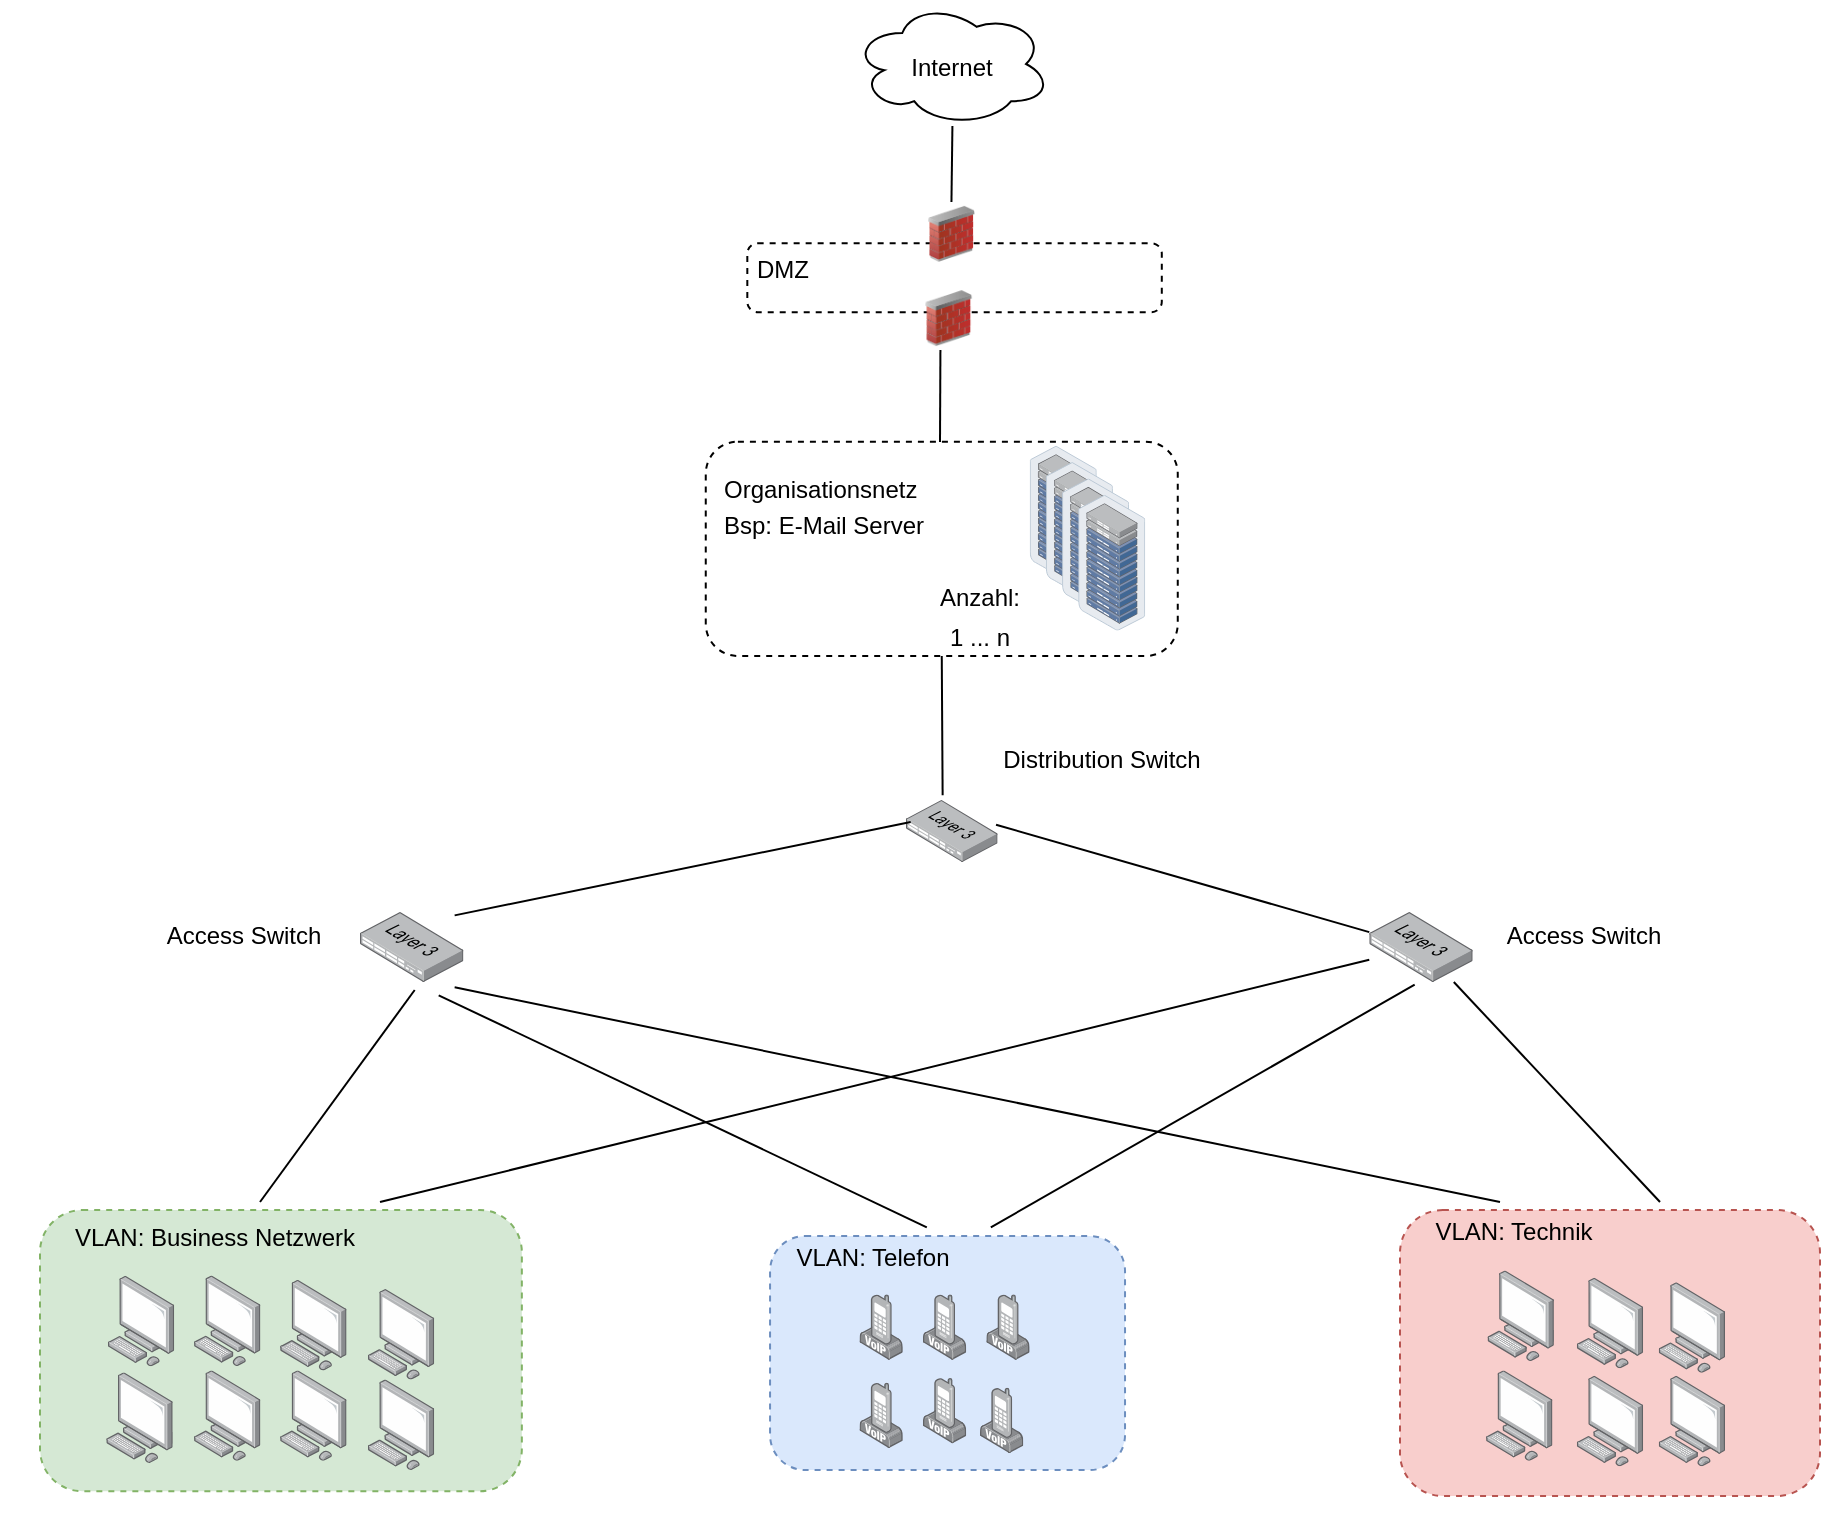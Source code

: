 <mxfile version="24.4.0" type="github">
  <diagram name="Seite-1" id="UgNp4CsegLJwjOinKvmV">
    <mxGraphModel dx="2778" dy="1912" grid="1" gridSize="10" guides="1" tooltips="1" connect="1" arrows="1" fold="1" page="1" pageScale="1" pageWidth="1169" pageHeight="827" math="0" shadow="0">
      <root>
        <mxCell id="0" />
        <mxCell id="1" parent="0" />
        <mxCell id="9SLDAZQ2YVIZSHfqmBoz-54" value="" style="group" vertex="1" connectable="0" parent="1">
          <mxGeometry x="-633.61" y="-790" width="99.02" height="62" as="geometry" />
        </mxCell>
        <mxCell id="9SLDAZQ2YVIZSHfqmBoz-32" value="" style="ellipse;shape=cloud;whiteSpace=wrap;html=1;" vertex="1" parent="9SLDAZQ2YVIZSHfqmBoz-54">
          <mxGeometry width="99.02" height="62" as="geometry" />
        </mxCell>
        <mxCell id="9SLDAZQ2YVIZSHfqmBoz-46" value="&lt;font style=&quot;font-size: 12px;&quot;&gt;Internet&lt;/font&gt;" style="text;strokeColor=none;fillColor=none;html=1;align=center;verticalAlign=middle;whiteSpace=wrap;rounded=0;fontSize=16;" vertex="1" parent="9SLDAZQ2YVIZSHfqmBoz-54">
          <mxGeometry x="24.755" y="19.375" width="49.51" height="23.25" as="geometry" />
        </mxCell>
        <mxCell id="9SLDAZQ2YVIZSHfqmBoz-31" value="" style="image;points=[];aspect=fixed;html=1;align=center;shadow=0;dashed=0;image=img/lib/allied_telesis/switch/Switch_52_port_L3.svg;" vertex="1" parent="1">
          <mxGeometry x="-607" y="-391" width="45.8" height="31" as="geometry" />
        </mxCell>
        <mxCell id="9SLDAZQ2YVIZSHfqmBoz-48" value="" style="group" vertex="1" connectable="0" parent="1">
          <mxGeometry x="-360" y="-186" width="210" height="143" as="geometry" />
        </mxCell>
        <mxCell id="9SLDAZQ2YVIZSHfqmBoz-47" value="" style="rounded=1;whiteSpace=wrap;html=1;dashed=1;fillColor=#f8cecc;strokeColor=#b85450;" vertex="1" parent="9SLDAZQ2YVIZSHfqmBoz-48">
          <mxGeometry width="210.0" height="143" as="geometry" />
        </mxCell>
        <mxCell id="9SLDAZQ2YVIZSHfqmBoz-59" value="&lt;font style=&quot;font-size: 12px;&quot;&gt;VLAN: Technik&lt;/font&gt;" style="text;strokeColor=none;fillColor=none;html=1;align=center;verticalAlign=middle;whiteSpace=wrap;rounded=0;fontSize=16;" vertex="1" parent="9SLDAZQ2YVIZSHfqmBoz-48">
          <mxGeometry x="-27.268" y="2.053" width="167.561" height="13.619" as="geometry" />
        </mxCell>
        <mxCell id="9SLDAZQ2YVIZSHfqmBoz-60" value="" style="group" vertex="1" connectable="0" parent="9SLDAZQ2YVIZSHfqmBoz-48">
          <mxGeometry x="42.951" y="30.265" width="119.707" height="99.419" as="geometry" />
        </mxCell>
        <mxCell id="9SLDAZQ2YVIZSHfqmBoz-22" value="" style="image;points=[];aspect=fixed;html=1;align=center;shadow=0;dashed=0;image=img/lib/allied_telesis/computer_and_terminals/Personal_Computer.svg;" vertex="1" parent="9SLDAZQ2YVIZSHfqmBoz-60">
          <mxGeometry y="49.937" width="33.366" height="45.22" as="geometry" />
        </mxCell>
        <mxCell id="9SLDAZQ2YVIZSHfqmBoz-23" value="" style="image;points=[];aspect=fixed;html=1;align=center;shadow=0;dashed=0;image=img/lib/allied_telesis/computer_and_terminals/Personal_Computer.svg;" vertex="1" parent="9SLDAZQ2YVIZSHfqmBoz-60">
          <mxGeometry x="86.341" y="5.902" width="33.366" height="45.22" as="geometry" />
        </mxCell>
        <mxCell id="9SLDAZQ2YVIZSHfqmBoz-24" value="" style="image;points=[];aspect=fixed;html=1;align=center;shadow=0;dashed=0;image=img/lib/allied_telesis/computer_and_terminals/Personal_Computer.svg;" vertex="1" parent="9SLDAZQ2YVIZSHfqmBoz-60">
          <mxGeometry x="45.366" y="3.632" width="33.366" height="45.22" as="geometry" />
        </mxCell>
        <mxCell id="9SLDAZQ2YVIZSHfqmBoz-25" value="" style="image;points=[];aspect=fixed;html=1;align=center;shadow=0;dashed=0;image=img/lib/allied_telesis/computer_and_terminals/Personal_Computer.svg;" vertex="1" parent="9SLDAZQ2YVIZSHfqmBoz-60">
          <mxGeometry x="0.732" width="33.366" height="45.22" as="geometry" />
        </mxCell>
        <mxCell id="9SLDAZQ2YVIZSHfqmBoz-26" value="" style="image;points=[];aspect=fixed;html=1;align=center;shadow=0;dashed=0;image=img/lib/allied_telesis/computer_and_terminals/Personal_Computer.svg;" vertex="1" parent="9SLDAZQ2YVIZSHfqmBoz-60">
          <mxGeometry x="86.341" y="52.66" width="33.366" height="45.22" as="geometry" />
        </mxCell>
        <mxCell id="9SLDAZQ2YVIZSHfqmBoz-27" value="" style="image;points=[];aspect=fixed;html=1;align=center;shadow=0;dashed=0;image=img/lib/allied_telesis/computer_and_terminals/Personal_Computer.svg;" vertex="1" parent="9SLDAZQ2YVIZSHfqmBoz-60">
          <mxGeometry x="45.366" y="52.66" width="33.366" height="45.22" as="geometry" />
        </mxCell>
        <mxCell id="9SLDAZQ2YVIZSHfqmBoz-52" value="" style="group" vertex="1" connectable="0" parent="1">
          <mxGeometry x="-674.97" y="-173" width="181.75" height="117" as="geometry" />
        </mxCell>
        <mxCell id="9SLDAZQ2YVIZSHfqmBoz-51" value="" style="rounded=1;whiteSpace=wrap;html=1;dashed=1;fillColor=#dae8fc;strokeColor=#6c8ebf;" vertex="1" parent="9SLDAZQ2YVIZSHfqmBoz-52">
          <mxGeometry width="177.484" height="117.0" as="geometry" />
        </mxCell>
        <mxCell id="9SLDAZQ2YVIZSHfqmBoz-30" value="" style="group" vertex="1" connectable="0" parent="9SLDAZQ2YVIZSHfqmBoz-52">
          <mxGeometry x="44.738" y="29.068" width="130.804" height="96.216" as="geometry" />
        </mxCell>
        <mxCell id="9SLDAZQ2YVIZSHfqmBoz-17" value="" style="image;points=[];aspect=fixed;html=1;align=center;shadow=0;dashed=0;image=img/lib/allied_telesis/computer_and_terminals/VOIP_IP_phone.svg;" vertex="1" parent="9SLDAZQ2YVIZSHfqmBoz-30">
          <mxGeometry x="31.71" y="41.757" width="21.633" height="32.883" as="geometry" />
        </mxCell>
        <mxCell id="9SLDAZQ2YVIZSHfqmBoz-21" value="" style="group" vertex="1" connectable="0" parent="9SLDAZQ2YVIZSHfqmBoz-30">
          <mxGeometry width="130.804" height="96.216" as="geometry" />
        </mxCell>
        <mxCell id="9SLDAZQ2YVIZSHfqmBoz-15" value="" style="image;points=[];aspect=fixed;html=1;align=center;shadow=0;dashed=0;image=img/lib/allied_telesis/computer_and_terminals/VOIP_IP_phone.svg;" vertex="1" parent="9SLDAZQ2YVIZSHfqmBoz-21">
          <mxGeometry x="63.42" width="21.633" height="32.883" as="geometry" />
        </mxCell>
        <mxCell id="9SLDAZQ2YVIZSHfqmBoz-16" value="" style="image;points=[];aspect=fixed;html=1;align=center;shadow=0;dashed=0;image=img/lib/allied_telesis/computer_and_terminals/VOIP_IP_phone.svg;" vertex="1" parent="9SLDAZQ2YVIZSHfqmBoz-21">
          <mxGeometry x="60.249" y="46.679" width="21.633" height="32.883" as="geometry" />
        </mxCell>
        <mxCell id="9SLDAZQ2YVIZSHfqmBoz-18" value="" style="image;points=[];aspect=fixed;html=1;align=center;shadow=0;dashed=0;image=img/lib/allied_telesis/computer_and_terminals/VOIP_IP_phone.svg;" vertex="1" parent="9SLDAZQ2YVIZSHfqmBoz-21">
          <mxGeometry x="31.71" width="21.633" height="32.883" as="geometry" />
        </mxCell>
        <mxCell id="9SLDAZQ2YVIZSHfqmBoz-19" value="" style="image;points=[];aspect=fixed;html=1;align=center;shadow=0;dashed=0;image=img/lib/allied_telesis/computer_and_terminals/VOIP_IP_phone.svg;" vertex="1" parent="9SLDAZQ2YVIZSHfqmBoz-21">
          <mxGeometry y="44.139" width="21.633" height="32.883" as="geometry" />
        </mxCell>
        <mxCell id="9SLDAZQ2YVIZSHfqmBoz-20" value="" style="image;points=[];aspect=fixed;html=1;align=center;shadow=0;dashed=0;image=img/lib/allied_telesis/computer_and_terminals/VOIP_IP_phone.svg;" vertex="1" parent="9SLDAZQ2YVIZSHfqmBoz-21">
          <mxGeometry width="21.633" height="32.883" as="geometry" />
        </mxCell>
        <mxCell id="9SLDAZQ2YVIZSHfqmBoz-58" value="&lt;font style=&quot;font-size: 12px;&quot;&gt;VLAN: Telefon&lt;/font&gt;" style="text;strokeColor=none;fillColor=none;html=1;align=center;verticalAlign=middle;whiteSpace=wrap;rounded=0;fontSize=16;" vertex="1" parent="9SLDAZQ2YVIZSHfqmBoz-52">
          <mxGeometry x="-39.996" y="2.54" width="182.948" height="13.081" as="geometry" />
        </mxCell>
        <mxCell id="9SLDAZQ2YVIZSHfqmBoz-53" value="&lt;font style=&quot;font-size: 12px;&quot;&gt;Distribution Switch&lt;/font&gt;" style="text;strokeColor=none;fillColor=none;html=1;align=center;verticalAlign=middle;whiteSpace=wrap;rounded=0;fontSize=16;" vertex="1" parent="1">
          <mxGeometry x="-561.2" y="-438" width="104" height="50" as="geometry" />
        </mxCell>
        <mxCell id="9SLDAZQ2YVIZSHfqmBoz-55" value="" style="image;points=[];aspect=fixed;html=1;align=center;shadow=0;dashed=0;image=img/lib/allied_telesis/switch/Switch_52_port_L3.svg;" vertex="1" parent="1">
          <mxGeometry x="-880" y="-335" width="51.71" height="35" as="geometry" />
        </mxCell>
        <mxCell id="9SLDAZQ2YVIZSHfqmBoz-56" value="" style="image;points=[];aspect=fixed;html=1;align=center;shadow=0;dashed=0;image=img/lib/allied_telesis/switch/Switch_52_port_L3.svg;" vertex="1" parent="1">
          <mxGeometry x="-375.36" y="-335" width="51.71" height="35" as="geometry" />
        </mxCell>
        <mxCell id="9SLDAZQ2YVIZSHfqmBoz-63" value="" style="group" vertex="1" connectable="0" parent="1">
          <mxGeometry x="-1040" y="-186" width="250" height="150" as="geometry" />
        </mxCell>
        <mxCell id="9SLDAZQ2YVIZSHfqmBoz-50" value="" style="group" vertex="1" connectable="0" parent="9SLDAZQ2YVIZSHfqmBoz-63">
          <mxGeometry width="250" height="150" as="geometry" />
        </mxCell>
        <mxCell id="9SLDAZQ2YVIZSHfqmBoz-49" value="" style="rounded=1;whiteSpace=wrap;html=1;dashed=1;fillColor=#d5e8d4;strokeColor=#82b366;" vertex="1" parent="9SLDAZQ2YVIZSHfqmBoz-50">
          <mxGeometry width="240.923" height="140.634" as="geometry" />
        </mxCell>
        <mxCell id="9SLDAZQ2YVIZSHfqmBoz-29" value="" style="group" vertex="1" connectable="0" parent="9SLDAZQ2YVIZSHfqmBoz-50">
          <mxGeometry x="33.077" y="32.927" width="216.923" height="129.512" as="geometry" />
        </mxCell>
        <mxCell id="9SLDAZQ2YVIZSHfqmBoz-1" value="" style="image;points=[];aspect=fixed;html=1;align=center;shadow=0;dashed=0;image=img/lib/allied_telesis/computer_and_terminals/Personal_Computer.svg;" vertex="1" parent="9SLDAZQ2YVIZSHfqmBoz-29">
          <mxGeometry y="48.293" width="33.366" height="45.22" as="geometry" />
        </mxCell>
        <mxCell id="9SLDAZQ2YVIZSHfqmBoz-5" value="" style="image;points=[];aspect=fixed;html=1;align=center;shadow=0;dashed=0;image=img/lib/allied_telesis/computer_and_terminals/Personal_Computer.svg;" vertex="1" parent="9SLDAZQ2YVIZSHfqmBoz-29">
          <mxGeometry x="0.769" width="33.366" height="45.22" as="geometry" />
        </mxCell>
        <mxCell id="9SLDAZQ2YVIZSHfqmBoz-57" value="&lt;font style=&quot;font-size: 12px;&quot;&gt;VLAN: Business Netzwerk&lt;/font&gt;" style="text;strokeColor=none;fillColor=none;html=1;align=center;verticalAlign=middle;whiteSpace=wrap;rounded=0;fontSize=16;" vertex="1" parent="9SLDAZQ2YVIZSHfqmBoz-50">
          <mxGeometry x="-20" y="5.12" width="214.62" height="13.17" as="geometry" />
        </mxCell>
        <mxCell id="9SLDAZQ2YVIZSHfqmBoz-2" value="" style="image;points=[];aspect=fixed;html=1;align=center;shadow=0;dashed=0;image=img/lib/allied_telesis/computer_and_terminals/Personal_Computer.svg;" vertex="1" parent="9SLDAZQ2YVIZSHfqmBoz-63">
          <mxGeometry x="163.846" y="39.512" width="33.366" height="45.22" as="geometry" />
        </mxCell>
        <mxCell id="9SLDAZQ2YVIZSHfqmBoz-3" value="" style="image;points=[];aspect=fixed;html=1;align=center;shadow=0;dashed=0;image=img/lib/allied_telesis/computer_and_terminals/Personal_Computer.svg;" vertex="1" parent="9SLDAZQ2YVIZSHfqmBoz-63">
          <mxGeometry x="120" y="34.976" width="33.366" height="45.22" as="geometry" />
        </mxCell>
        <mxCell id="9SLDAZQ2YVIZSHfqmBoz-4" value="" style="image;points=[];aspect=fixed;html=1;align=center;shadow=0;dashed=0;image=img/lib/allied_telesis/computer_and_terminals/Personal_Computer.svg;" vertex="1" parent="9SLDAZQ2YVIZSHfqmBoz-63">
          <mxGeometry x="76.923" y="32.78" width="33.366" height="45.22" as="geometry" />
        </mxCell>
        <mxCell id="9SLDAZQ2YVIZSHfqmBoz-6" value="" style="image;points=[];aspect=fixed;html=1;align=center;shadow=0;dashed=0;image=img/lib/allied_telesis/computer_and_terminals/Personal_Computer.svg;" vertex="1" parent="9SLDAZQ2YVIZSHfqmBoz-63">
          <mxGeometry x="120" y="80.195" width="33.366" height="45.22" as="geometry" />
        </mxCell>
        <mxCell id="9SLDAZQ2YVIZSHfqmBoz-7" value="" style="image;points=[];aspect=fixed;html=1;align=center;shadow=0;dashed=0;image=img/lib/allied_telesis/computer_and_terminals/Personal_Computer.svg;" vertex="1" parent="9SLDAZQ2YVIZSHfqmBoz-63">
          <mxGeometry x="76.923" y="80.195" width="33.366" height="45.22" as="geometry" />
        </mxCell>
        <mxCell id="9SLDAZQ2YVIZSHfqmBoz-8" value="" style="image;points=[];aspect=fixed;html=1;align=center;shadow=0;dashed=0;image=img/lib/allied_telesis/computer_and_terminals/Personal_Computer.svg;" vertex="1" parent="9SLDAZQ2YVIZSHfqmBoz-63">
          <mxGeometry x="163.846" y="84.732" width="33.366" height="45.22" as="geometry" />
        </mxCell>
        <mxCell id="9SLDAZQ2YVIZSHfqmBoz-65" value="" style="group" vertex="1" connectable="0" parent="1">
          <mxGeometry x="-707.12" y="-580" width="236" height="117" as="geometry" />
        </mxCell>
        <mxCell id="9SLDAZQ2YVIZSHfqmBoz-37" value="" style="rounded=1;whiteSpace=wrap;html=1;dashed=1;" vertex="1" parent="9SLDAZQ2YVIZSHfqmBoz-65">
          <mxGeometry y="9.818" width="236" height="107.182" as="geometry" />
        </mxCell>
        <mxCell id="9SLDAZQ2YVIZSHfqmBoz-43" value="" style="group" vertex="1" connectable="0" parent="9SLDAZQ2YVIZSHfqmBoz-65">
          <mxGeometry x="161.997" y="11.864" width="57.739" height="101.455" as="geometry" />
        </mxCell>
        <mxCell id="9SLDAZQ2YVIZSHfqmBoz-38" value="" style="image;points=[];aspect=fixed;html=1;align=center;shadow=0;dashed=0;image=img/lib/allied_telesis/storage/Datacenter_Server_Rack_ToR.svg;" vertex="1" parent="9SLDAZQ2YVIZSHfqmBoz-43">
          <mxGeometry width="33.493" height="67.89" as="geometry" />
        </mxCell>
        <mxCell id="9SLDAZQ2YVIZSHfqmBoz-39" value="" style="image;points=[];aspect=fixed;html=1;align=center;shadow=0;dashed=0;image=img/lib/allied_telesis/storage/Datacenter_Server_Rack_ToR.svg;" vertex="1" parent="9SLDAZQ2YVIZSHfqmBoz-43">
          <mxGeometry x="8.082" y="8.182" width="33.493" height="67.89" as="geometry" />
        </mxCell>
        <mxCell id="9SLDAZQ2YVIZSHfqmBoz-40" value="" style="image;points=[];aspect=fixed;html=1;align=center;shadow=0;dashed=0;image=img/lib/allied_telesis/storage/Datacenter_Server_Rack_ToR.svg;" vertex="1" parent="9SLDAZQ2YVIZSHfqmBoz-43">
          <mxGeometry x="16.164" y="16.364" width="33.493" height="67.89" as="geometry" />
        </mxCell>
        <mxCell id="9SLDAZQ2YVIZSHfqmBoz-41" value="" style="image;points=[];aspect=fixed;html=1;align=center;shadow=0;dashed=0;image=img/lib/allied_telesis/storage/Datacenter_Server_Rack_ToR.svg;" vertex="1" parent="9SLDAZQ2YVIZSHfqmBoz-43">
          <mxGeometry x="24.247" y="24.545" width="33.493" height="67.89" as="geometry" />
        </mxCell>
        <mxCell id="9SLDAZQ2YVIZSHfqmBoz-44" value="&lt;font style=&quot;font-size: 12px;&quot;&gt;Organisationsnetz&lt;/font&gt;&lt;div style=&quot;line-height: 160%; font-size: 12px;&quot;&gt;&lt;font style=&quot;font-size: 12px;&quot;&gt;Bsp: E-Mail Server&lt;/font&gt;&lt;/div&gt;" style="text;strokeColor=none;fillColor=none;html=1;align=left;verticalAlign=middle;whiteSpace=wrap;rounded=0;fontSize=16;" vertex="1" parent="9SLDAZQ2YVIZSHfqmBoz-65">
          <mxGeometry x="7.61" y="9.82" width="143.53" height="64.23" as="geometry" />
        </mxCell>
        <mxCell id="9SLDAZQ2YVIZSHfqmBoz-45" value="&lt;font style=&quot;font-size: 12px;&quot;&gt;Anzahl: 1 ... n&lt;/font&gt;" style="text;strokeColor=none;fillColor=none;html=1;align=center;verticalAlign=middle;whiteSpace=wrap;rounded=0;fontSize=16;" vertex="1" parent="9SLDAZQ2YVIZSHfqmBoz-65">
          <mxGeometry x="113.151" y="83.455" width="48.493" height="24.545" as="geometry" />
        </mxCell>
        <mxCell id="9SLDAZQ2YVIZSHfqmBoz-67" value="" style="group" vertex="1" connectable="0" parent="1">
          <mxGeometry x="-689.1" y="-690" width="210" height="74" as="geometry" />
        </mxCell>
        <mxCell id="9SLDAZQ2YVIZSHfqmBoz-33" value="" style="rounded=1;whiteSpace=wrap;html=1;dashed=1;" vertex="1" parent="9SLDAZQ2YVIZSHfqmBoz-67">
          <mxGeometry x="2.759" y="20.651" width="207.241" height="34.419" as="geometry" />
        </mxCell>
        <mxCell id="9SLDAZQ2YVIZSHfqmBoz-34" value="&lt;font style=&quot;font-size: 12px;&quot;&gt;DMZ&lt;/font&gt;" style="text;strokeColor=none;fillColor=none;html=1;align=center;verticalAlign=middle;whiteSpace=wrap;rounded=0;fontSize=16;" vertex="1" parent="9SLDAZQ2YVIZSHfqmBoz-67">
          <mxGeometry y="18.93" width="41.379" height="25.814" as="geometry" />
        </mxCell>
        <mxCell id="9SLDAZQ2YVIZSHfqmBoz-35" value="" style="image;html=1;image=img/lib/clip_art/networking/Firewall_02_128x128.png" vertex="1" parent="9SLDAZQ2YVIZSHfqmBoz-67">
          <mxGeometry x="93.103" width="23.448" height="31.837" as="geometry" />
        </mxCell>
        <mxCell id="9SLDAZQ2YVIZSHfqmBoz-36" value="" style="image;html=1;image=img/lib/clip_art/networking/Firewall_02_128x128.png" vertex="1" parent="9SLDAZQ2YVIZSHfqmBoz-67">
          <mxGeometry x="91.724" y="42.163" width="23.448" height="31.837" as="geometry" />
        </mxCell>
        <mxCell id="9SLDAZQ2YVIZSHfqmBoz-68" value="" style="endArrow=none;html=1;rounded=0;fontSize=12;startSize=8;endSize=8;curved=1;exitX=0.915;exitY=1.076;exitDx=0;exitDy=0;exitPerimeter=0;" edge="1" parent="1" source="9SLDAZQ2YVIZSHfqmBoz-55">
          <mxGeometry width="50" height="50" relative="1" as="geometry">
            <mxPoint x="-640" y="-330" as="sourcePoint" />
            <mxPoint x="-310" y="-190" as="targetPoint" />
          </mxGeometry>
        </mxCell>
        <mxCell id="9SLDAZQ2YVIZSHfqmBoz-69" value="" style="endArrow=none;html=1;rounded=0;fontSize=12;startSize=8;endSize=8;curved=1;exitX=0.761;exitY=1.19;exitDx=0;exitDy=0;exitPerimeter=0;entryX=0.647;entryY=-0.525;entryDx=0;entryDy=0;entryPerimeter=0;" edge="1" parent="1" source="9SLDAZQ2YVIZSHfqmBoz-55" target="9SLDAZQ2YVIZSHfqmBoz-58">
          <mxGeometry width="50" height="50" relative="1" as="geometry">
            <mxPoint x="-825" y="-291" as="sourcePoint" />
            <mxPoint x="-293" y="-174" as="targetPoint" />
          </mxGeometry>
        </mxCell>
        <mxCell id="9SLDAZQ2YVIZSHfqmBoz-70" value="" style="endArrow=none;html=1;rounded=0;fontSize=12;startSize=8;endSize=8;curved=1;exitX=0.529;exitY=1.114;exitDx=0;exitDy=0;exitPerimeter=0;" edge="1" parent="1" source="9SLDAZQ2YVIZSHfqmBoz-55">
          <mxGeometry width="50" height="50" relative="1" as="geometry">
            <mxPoint x="-843" y="-289" as="sourcePoint" />
            <mxPoint x="-930" y="-190" as="targetPoint" />
          </mxGeometry>
        </mxCell>
        <mxCell id="9SLDAZQ2YVIZSHfqmBoz-71" value="" style="endArrow=none;html=1;rounded=0;fontSize=12;startSize=8;endSize=8;curved=1;" edge="1" parent="1" source="9SLDAZQ2YVIZSHfqmBoz-56">
          <mxGeometry width="50" height="50" relative="1" as="geometry">
            <mxPoint x="-823" y="-287" as="sourcePoint" />
            <mxPoint x="-230" y="-190" as="targetPoint" />
          </mxGeometry>
        </mxCell>
        <mxCell id="9SLDAZQ2YVIZSHfqmBoz-72" value="" style="endArrow=none;html=1;rounded=0;fontSize=12;startSize=8;endSize=8;curved=1;entryX=0.822;entryY=-0.525;entryDx=0;entryDy=0;exitX=0.439;exitY=1.038;exitDx=0;exitDy=0;exitPerimeter=0;entryPerimeter=0;" edge="1" parent="1" source="9SLDAZQ2YVIZSHfqmBoz-56" target="9SLDAZQ2YVIZSHfqmBoz-58">
          <mxGeometry width="50" height="50" relative="1" as="geometry">
            <mxPoint x="-333" y="-290" as="sourcePoint" />
            <mxPoint x="-283" y="-164" as="targetPoint" />
          </mxGeometry>
        </mxCell>
        <mxCell id="9SLDAZQ2YVIZSHfqmBoz-73" value="" style="endArrow=none;html=1;rounded=0;fontSize=12;startSize=8;endSize=8;curved=1;" edge="1" parent="1" source="9SLDAZQ2YVIZSHfqmBoz-56">
          <mxGeometry width="50" height="50" relative="1" as="geometry">
            <mxPoint x="-343" y="-289" as="sourcePoint" />
            <mxPoint x="-870" y="-190" as="targetPoint" />
          </mxGeometry>
        </mxCell>
        <mxCell id="9SLDAZQ2YVIZSHfqmBoz-74" value="" style="endArrow=none;html=1;rounded=0;fontSize=12;startSize=8;endSize=8;curved=1;exitX=0.915;exitY=0.048;exitDx=0;exitDy=0;exitPerimeter=0;entryX=0.051;entryY=0.355;entryDx=0;entryDy=0;entryPerimeter=0;" edge="1" parent="1" source="9SLDAZQ2YVIZSHfqmBoz-55" target="9SLDAZQ2YVIZSHfqmBoz-31">
          <mxGeometry width="50" height="50" relative="1" as="geometry">
            <mxPoint x="-843" y="-286" as="sourcePoint" />
            <mxPoint x="-920" y="-180" as="targetPoint" />
          </mxGeometry>
        </mxCell>
        <mxCell id="9SLDAZQ2YVIZSHfqmBoz-75" value="" style="endArrow=none;html=1;rounded=0;fontSize=12;startSize=8;endSize=8;curved=1;entryX=0.983;entryY=0.398;entryDx=0;entryDy=0;entryPerimeter=0;" edge="1" parent="1" source="9SLDAZQ2YVIZSHfqmBoz-56" target="9SLDAZQ2YVIZSHfqmBoz-31">
          <mxGeometry width="50" height="50" relative="1" as="geometry">
            <mxPoint x="-823" y="-323" as="sourcePoint" />
            <mxPoint x="-595" y="-370" as="targetPoint" />
          </mxGeometry>
        </mxCell>
        <mxCell id="9SLDAZQ2YVIZSHfqmBoz-77" value="" style="endArrow=none;html=1;rounded=0;fontSize=12;startSize=8;endSize=8;curved=1;exitX=0.4;exitY=-0.075;exitDx=0;exitDy=0;exitPerimeter=0;entryX=0.5;entryY=1;entryDx=0;entryDy=0;" edge="1" parent="1" source="9SLDAZQ2YVIZSHfqmBoz-31" target="9SLDAZQ2YVIZSHfqmBoz-37">
          <mxGeometry width="50" height="50" relative="1" as="geometry">
            <mxPoint x="-823" y="-323" as="sourcePoint" />
            <mxPoint x="-595" y="-370" as="targetPoint" />
          </mxGeometry>
        </mxCell>
        <mxCell id="9SLDAZQ2YVIZSHfqmBoz-78" value="" style="endArrow=none;html=1;rounded=0;fontSize=12;startSize=8;endSize=8;curved=1;entryX=0.5;entryY=1;entryDx=0;entryDy=0;" edge="1" parent="1">
          <mxGeometry width="50" height="50" relative="1" as="geometry">
            <mxPoint x="-590" y="-570" as="sourcePoint" />
            <mxPoint x="-589.79" y="-616" as="targetPoint" />
          </mxGeometry>
        </mxCell>
        <mxCell id="9SLDAZQ2YVIZSHfqmBoz-79" value="" style="endArrow=none;html=1;rounded=0;fontSize=12;startSize=8;endSize=8;curved=1;entryX=0.5;entryY=1;entryDx=0;entryDy=0;exitX=0.5;exitY=0;exitDx=0;exitDy=0;" edge="1" parent="1" source="9SLDAZQ2YVIZSHfqmBoz-35">
          <mxGeometry width="50" height="50" relative="1" as="geometry">
            <mxPoint x="-584" y="-700" as="sourcePoint" />
            <mxPoint x="-583.79" y="-728" as="targetPoint" />
          </mxGeometry>
        </mxCell>
        <mxCell id="9SLDAZQ2YVIZSHfqmBoz-80" value="&lt;font style=&quot;font-size: 12px;&quot;&gt;Access Switch&lt;/font&gt;" style="text;strokeColor=none;fillColor=none;html=1;align=center;verticalAlign=middle;whiteSpace=wrap;rounded=0;fontSize=16;" vertex="1" parent="1">
          <mxGeometry x="-320.0" y="-350" width="104" height="50" as="geometry" />
        </mxCell>
        <mxCell id="9SLDAZQ2YVIZSHfqmBoz-81" value="&lt;font style=&quot;font-size: 12px;&quot;&gt;Access Switch&lt;/font&gt;" style="text;strokeColor=none;fillColor=none;html=1;align=center;verticalAlign=middle;whiteSpace=wrap;rounded=0;fontSize=16;" vertex="1" parent="1">
          <mxGeometry x="-990" y="-350" width="104" height="50" as="geometry" />
        </mxCell>
      </root>
    </mxGraphModel>
  </diagram>
</mxfile>

